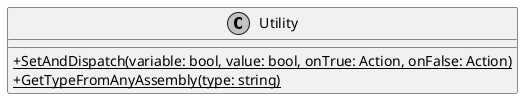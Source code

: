 @startuml
skinparam monochrome true
skinparam classAttributeIconSize 0
!startsub default
class Utility {
    + {static} SetAndDispatch(variable: bool, value: bool, onTrue: Action, onFalse: Action)
    + {static} GetTypeFromAnyAssembly(type: string)
}
!endsub
@enduml